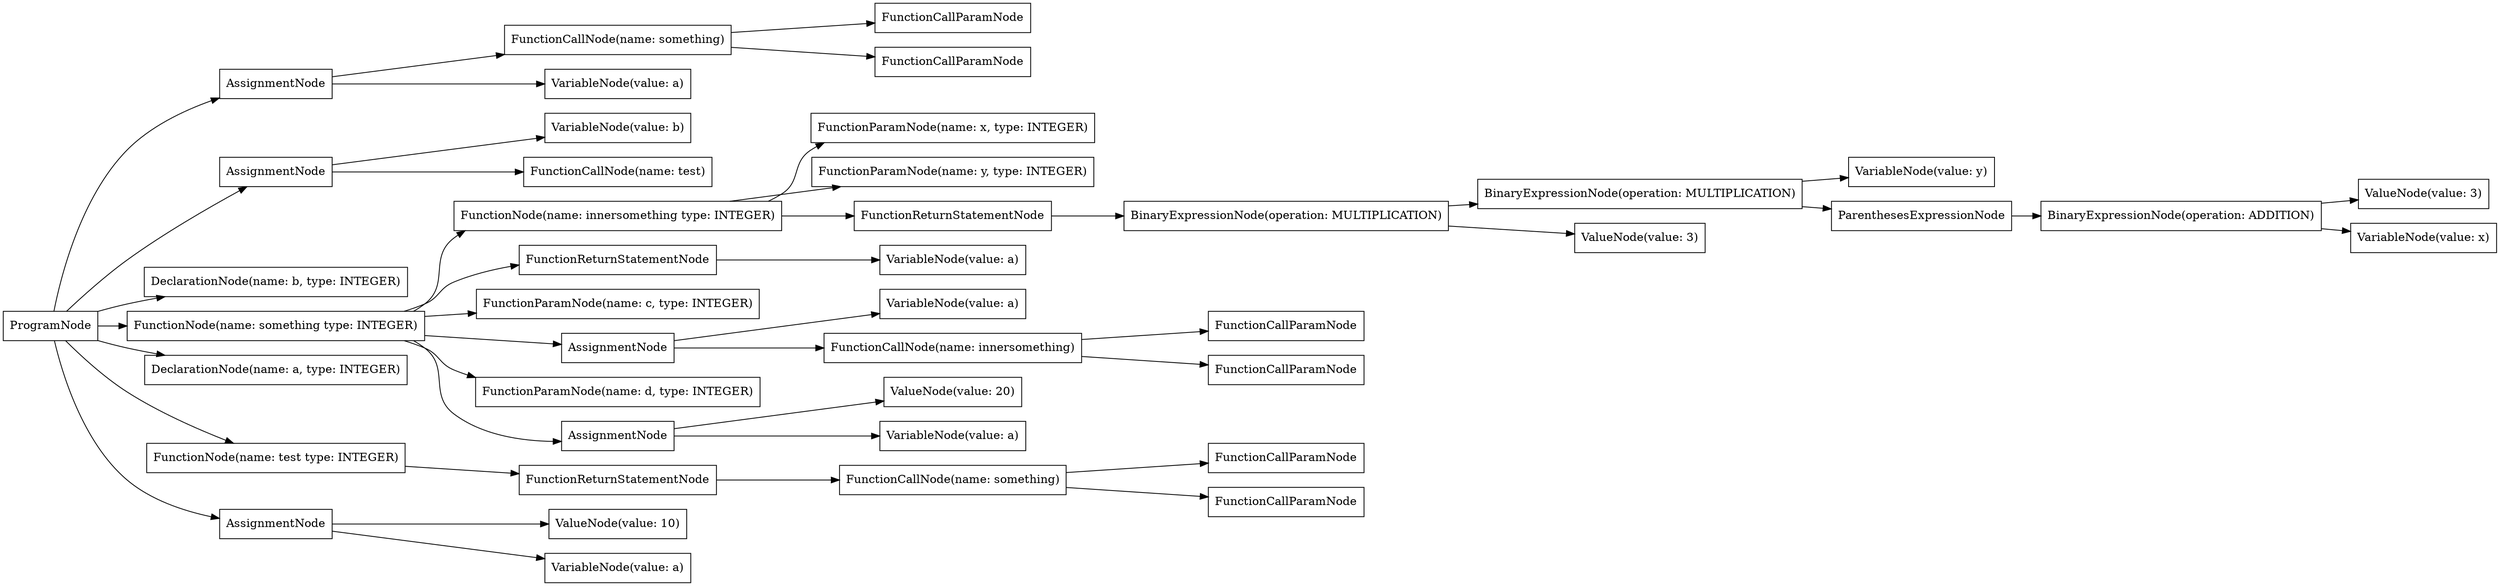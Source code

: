 digraph G {
rankdir=LR
"5ac6708c-1442-4345-9b5b-330d8f7df3e2" [label="FunctionNode(name: innersomething type: INTEGER)" shape="box"];
"39d38740-625c-45f5-bcc3-414c35e6b9d7" [label="BinaryExpressionNode(operation: MULTIPLICATION)" shape="box"];
"9524abe5-ddc5-48db-98cf-4d64b1bcec4d" [label="BinaryExpressionNode(operation: MULTIPLICATION)" shape="box"];
"061198ee-609f-484d-86f7-487ab0b42713" [label="FunctionCallParamNode" shape="box"];
"6a4e3ee0-f7a8-4e7e-a94e-3cb25f8e8d43" [label="ValueNode(value: 3)" shape="box"];
"f616fc3c-5206-47b5-a773-d0235a3dc638" [label="VariableNode(value: y)" shape="box"];
"5cfe71f4-1e78-41f7-835c-9ccdc797b38f" [label="VariableNode(value: a)" shape="box"];
"6039e192-c77c-45a4-a57b-cc92b95e3c0b" [label="AssignmentNode" shape="box"];
"36c44a31-3d8c-4401-9b62-8c1cc7bdc82b" [label="FunctionReturnStatementNode" shape="box"];
"6ec7d2d7-03f2-4e5e-9b98-a0b0c12c226a" [label="FunctionCallParamNode" shape="box"];
"21e94dbb-ff4a-4750-b88b-6f5c645a0ad7" [label="FunctionCallNode(name: something)" shape="box"];
"169c110c-4d71-4e23-be43-07a63723bfd7" [label="VariableNode(value: a)" shape="box"];
"e4bad6df-12bc-4088-a5aa-c9022b60640d" [label="FunctionCallParamNode" shape="box"];
"9c6d5f31-fc94-4ec1-8e3c-c58cd06bf509" [label="AssignmentNode" shape="box"];
"8365e773-c3f4-4b79-8485-cf6633491b6f" [label="FunctionParamNode(name: c, type: INTEGER)" shape="box"];
"887be1ed-39a9-4c44-9d30-64774bb1e82d" [label="ValueNode(value: 20)" shape="box"];
"1484dc57-f7a3-4b0c-9359-e46d10fa4193" [label="FunctionCallNode(name: innersomething)" shape="box"];
"b3e0fe4a-e46c-4394-b642-8098790379a9" [label="ValueNode(value: 10)" shape="box"];
"7cca1934-c15e-4b53-82ad-7cf7de5e7c95" [label="FunctionParamNode(name: x, type: INTEGER)" shape="box"];
"62b5df64-1337-4ad8-a479-2208b1863faa" [label="FunctionParamNode(name: y, type: INTEGER)" shape="box"];
"c61472da-aece-4e23-bcca-aca6964050aa" [label="DeclarationNode(name: b, type: INTEGER)" shape="box"];
"290d35cd-5455-4572-9716-ba93f8fa6ebe" [label="ProgramNode" shape="box"];
"45cc36f3-a82c-4d9d-a632-1ddae41ac51a" [label="FunctionNode(name: something type: INTEGER)" shape="box"];
"9a4ccec0-f547-4bbb-8b93-efeb8fe0de41" [label="AssignmentNode" shape="box"];
"0b4f004b-564f-4ef4-80a3-8f9c92abe8c1" [label="VariableNode(value: a)" shape="box"];
"8c944247-334a-41d9-ac28-58023e92d2d4" [label="DeclarationNode(name: a, type: INTEGER)" shape="box"];
"b93afaad-101d-49d4-9c48-1ced06ba3ff1" [label="ValueNode(value: 3)" shape="box"];
"8dd41dcb-b0f2-407c-93e2-4f41a7cfd90d" [label="FunctionCallParamNode" shape="box"];
"cfa346d8-4ded-4ed1-80c7-000f2ce3b65d" [label="FunctionNode(name: test type: INTEGER)" shape="box"];
"b4077c2a-894c-43bf-a294-065528a8c0c6" [label="VariableNode(value: b)" shape="box"];
"70f7612d-15e3-4078-8f4f-0f97284efe24" [label="VariableNode(value: x)" shape="box"];
"993f475c-2946-4368-8263-78ff6ddc42fe" [label="FunctionReturnStatementNode" shape="box"];
"dc0f4067-1722-4034-8725-cddbf98b38ff" [label="FunctionParamNode(name: d, type: INTEGER)" shape="box"];
"c95d59c0-4f43-49ac-8807-279b801dab47" [label="VariableNode(value: a)" shape="box"];
"cb1406e9-c8d5-41db-9dd6-70bacf093163" [label="AssignmentNode" shape="box"];
"8825b95e-5436-4450-81b1-7d12f8feed37" [label="FunctionCallNode(name: something)" shape="box"];
"d06ae371-f917-4fb1-900b-7da878bfba99" [label="FunctionCallParamNode" shape="box"];
"183ab96b-e90d-430e-8f0c-801400f9d14b" [label="FunctionCallParamNode" shape="box"];
"1c7950e9-8ad9-4550-997d-dca092895db4" [label="BinaryExpressionNode(operation: ADDITION)" shape="box"];
"ac253031-5869-4c26-892e-58e460def9f5" [label="AssignmentNode" shape="box"];
"0120dc08-f99f-459f-8bbe-f99b0ee03c57" [label="ParenthesesExpressionNode" shape="box"];
"6593c04c-b95c-4278-adfc-9c439213726b" [label="FunctionCallNode(name: test)" shape="box"];
"a01acfea-351a-4981-8968-e91d52bdd85d" [label="VariableNode(value: a)" shape="box"];
"2be81552-faa0-4200-9c72-fe8a4e58a345" [label="FunctionReturnStatementNode" shape="box"];
"290d35cd-5455-4572-9716-ba93f8fa6ebe" -> "8c944247-334a-41d9-ac28-58023e92d2d4";
"290d35cd-5455-4572-9716-ba93f8fa6ebe" -> "c61472da-aece-4e23-bcca-aca6964050aa";
"290d35cd-5455-4572-9716-ba93f8fa6ebe" -> "ac253031-5869-4c26-892e-58e460def9f5";
"ac253031-5869-4c26-892e-58e460def9f5" -> "a01acfea-351a-4981-8968-e91d52bdd85d";
"ac253031-5869-4c26-892e-58e460def9f5" -> "b3e0fe4a-e46c-4394-b642-8098790379a9";
"290d35cd-5455-4572-9716-ba93f8fa6ebe" -> "45cc36f3-a82c-4d9d-a632-1ddae41ac51a";
"45cc36f3-a82c-4d9d-a632-1ddae41ac51a" -> "8365e773-c3f4-4b79-8485-cf6633491b6f";
"45cc36f3-a82c-4d9d-a632-1ddae41ac51a" -> "dc0f4067-1722-4034-8725-cddbf98b38ff";
"45cc36f3-a82c-4d9d-a632-1ddae41ac51a" -> "cb1406e9-c8d5-41db-9dd6-70bacf093163";
"cb1406e9-c8d5-41db-9dd6-70bacf093163" -> "c95d59c0-4f43-49ac-8807-279b801dab47";
"cb1406e9-c8d5-41db-9dd6-70bacf093163" -> "887be1ed-39a9-4c44-9d30-64774bb1e82d";
"45cc36f3-a82c-4d9d-a632-1ddae41ac51a" -> "5ac6708c-1442-4345-9b5b-330d8f7df3e2";
"5ac6708c-1442-4345-9b5b-330d8f7df3e2" -> "7cca1934-c15e-4b53-82ad-7cf7de5e7c95";
"5ac6708c-1442-4345-9b5b-330d8f7df3e2" -> "62b5df64-1337-4ad8-a479-2208b1863faa";
"5ac6708c-1442-4345-9b5b-330d8f7df3e2" -> "2be81552-faa0-4200-9c72-fe8a4e58a345";
"2be81552-faa0-4200-9c72-fe8a4e58a345" -> "9524abe5-ddc5-48db-98cf-4d64b1bcec4d";
"9524abe5-ddc5-48db-98cf-4d64b1bcec4d" -> "39d38740-625c-45f5-bcc3-414c35e6b9d7";
"39d38740-625c-45f5-bcc3-414c35e6b9d7" -> "0120dc08-f99f-459f-8bbe-f99b0ee03c57";
"0120dc08-f99f-459f-8bbe-f99b0ee03c57" -> "1c7950e9-8ad9-4550-997d-dca092895db4";
"1c7950e9-8ad9-4550-997d-dca092895db4" -> "70f7612d-15e3-4078-8f4f-0f97284efe24";
"1c7950e9-8ad9-4550-997d-dca092895db4" -> "6a4e3ee0-f7a8-4e7e-a94e-3cb25f8e8d43";
"39d38740-625c-45f5-bcc3-414c35e6b9d7" -> "f616fc3c-5206-47b5-a773-d0235a3dc638";
"9524abe5-ddc5-48db-98cf-4d64b1bcec4d" -> "b93afaad-101d-49d4-9c48-1ced06ba3ff1";
"45cc36f3-a82c-4d9d-a632-1ddae41ac51a" -> "9a4ccec0-f547-4bbb-8b93-efeb8fe0de41";
"9a4ccec0-f547-4bbb-8b93-efeb8fe0de41" -> "169c110c-4d71-4e23-be43-07a63723bfd7";
"9a4ccec0-f547-4bbb-8b93-efeb8fe0de41" -> "1484dc57-f7a3-4b0c-9359-e46d10fa4193";
"1484dc57-f7a3-4b0c-9359-e46d10fa4193" -> "d06ae371-f917-4fb1-900b-7da878bfba99";
"1484dc57-f7a3-4b0c-9359-e46d10fa4193" -> "8dd41dcb-b0f2-407c-93e2-4f41a7cfd90d";
"45cc36f3-a82c-4d9d-a632-1ddae41ac51a" -> "36c44a31-3d8c-4401-9b62-8c1cc7bdc82b";
"36c44a31-3d8c-4401-9b62-8c1cc7bdc82b" -> "5cfe71f4-1e78-41f7-835c-9ccdc797b38f";
"290d35cd-5455-4572-9716-ba93f8fa6ebe" -> "cfa346d8-4ded-4ed1-80c7-000f2ce3b65d";
"cfa346d8-4ded-4ed1-80c7-000f2ce3b65d" -> "993f475c-2946-4368-8263-78ff6ddc42fe";
"993f475c-2946-4368-8263-78ff6ddc42fe" -> "8825b95e-5436-4450-81b1-7d12f8feed37";
"8825b95e-5436-4450-81b1-7d12f8feed37" -> "183ab96b-e90d-430e-8f0c-801400f9d14b";
"8825b95e-5436-4450-81b1-7d12f8feed37" -> "6ec7d2d7-03f2-4e5e-9b98-a0b0c12c226a";
"290d35cd-5455-4572-9716-ba93f8fa6ebe" -> "9c6d5f31-fc94-4ec1-8e3c-c58cd06bf509";
"9c6d5f31-fc94-4ec1-8e3c-c58cd06bf509" -> "b4077c2a-894c-43bf-a294-065528a8c0c6";
"9c6d5f31-fc94-4ec1-8e3c-c58cd06bf509" -> "6593c04c-b95c-4278-adfc-9c439213726b";
"290d35cd-5455-4572-9716-ba93f8fa6ebe" -> "6039e192-c77c-45a4-a57b-cc92b95e3c0b";
"6039e192-c77c-45a4-a57b-cc92b95e3c0b" -> "0b4f004b-564f-4ef4-80a3-8f9c92abe8c1";
"6039e192-c77c-45a4-a57b-cc92b95e3c0b" -> "21e94dbb-ff4a-4750-b88b-6f5c645a0ad7";
"21e94dbb-ff4a-4750-b88b-6f5c645a0ad7" -> "e4bad6df-12bc-4088-a5aa-c9022b60640d";
"21e94dbb-ff4a-4750-b88b-6f5c645a0ad7" -> "061198ee-609f-484d-86f7-487ab0b42713";
}